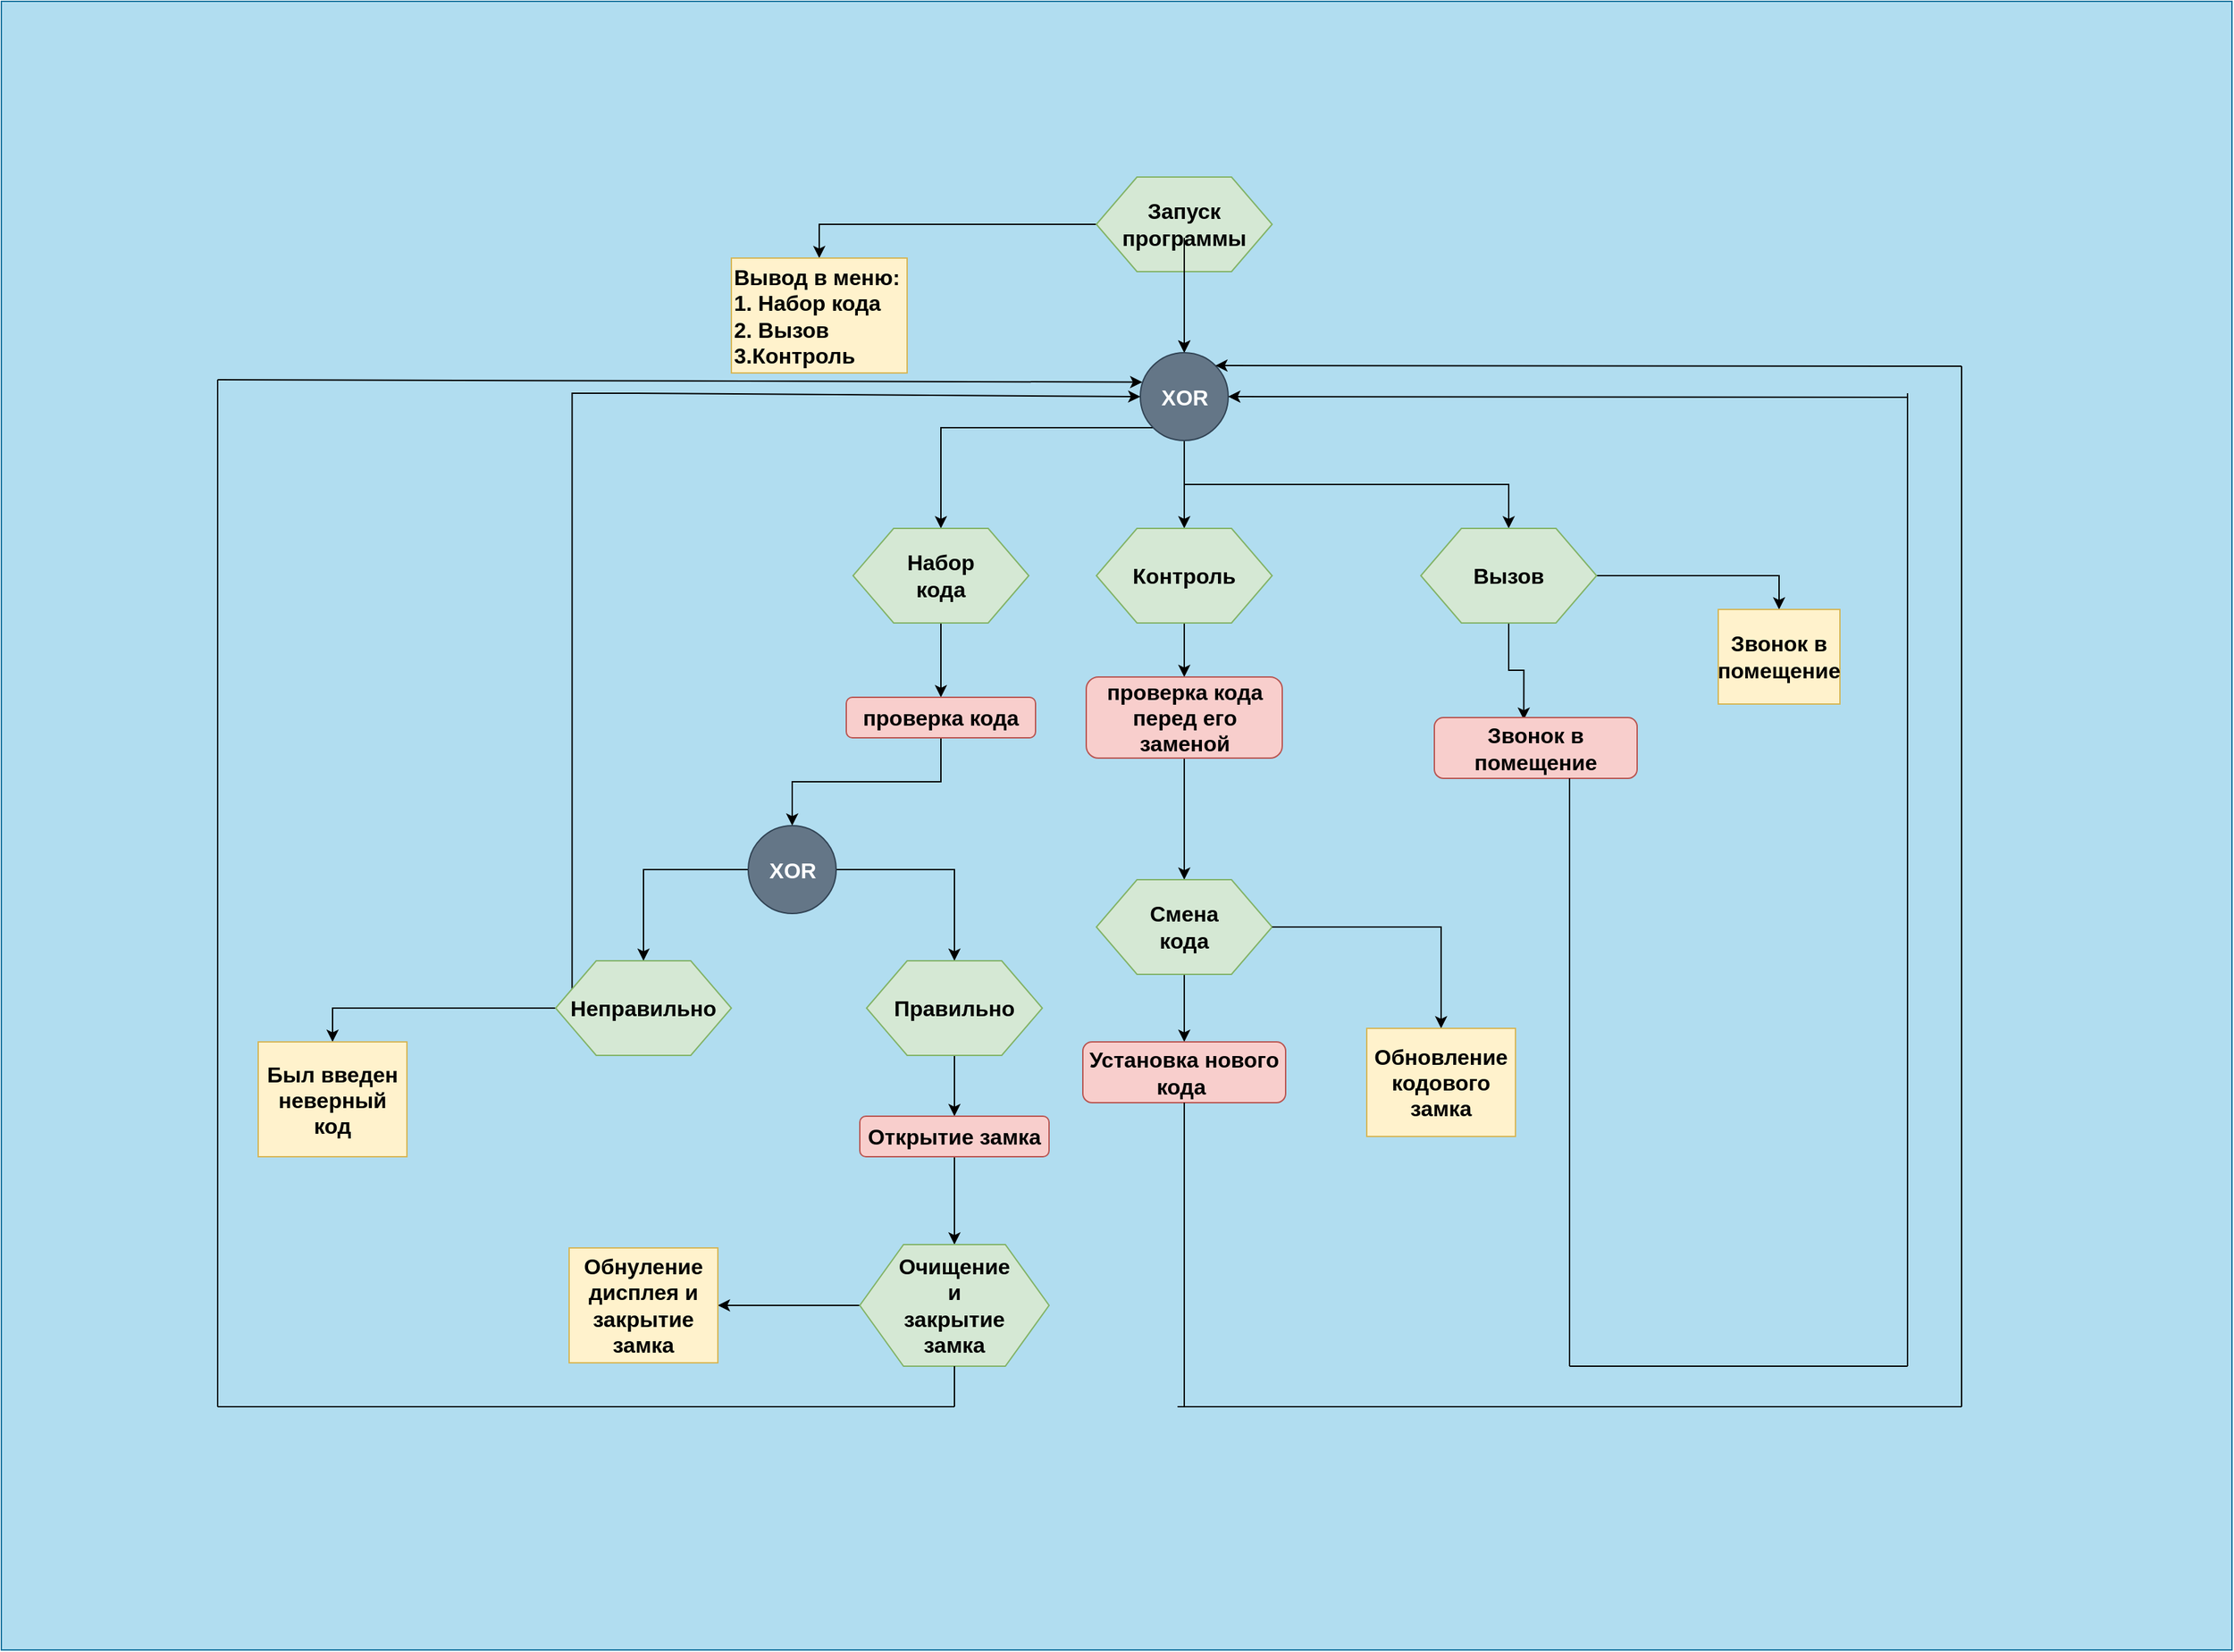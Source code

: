 <mxfile version="13.7.9" type="device"><diagram id="RKLNddEGvIazO4I4a0oZ" name="Страница 1"><mxGraphModel dx="3105" dy="2525" grid="1" gridSize="10" guides="1" tooltips="1" connect="1" arrows="1" fold="1" page="1" pageScale="1" pageWidth="827" pageHeight="1169" math="0" shadow="0"><root><mxCell id="0"/><mxCell id="1" parent="0"/><mxCell id="mpNOlTqqlqFcJRueqmBd-83" value="" style="rounded=0;whiteSpace=wrap;html=1;fillColor=#b1ddf0;strokeColor=#10739e;" vertex="1" parent="1"><mxGeometry x="-490" y="-90" width="1650" height="1220" as="geometry"/></mxCell><mxCell id="mpNOlTqqlqFcJRueqmBd-18" style="edgeStyle=orthogonalEdgeStyle;rounded=0;orthogonalLoop=1;jettySize=auto;html=1;exitX=0.5;exitY=1;exitDx=0;exitDy=0;entryX=0.5;entryY=0;entryDx=0;entryDy=0;fontSize=16;fontStyle=1" edge="1" parent="1" source="mpNOlTqqlqFcJRueqmBd-1" target="mpNOlTqqlqFcJRueqmBd-3"><mxGeometry relative="1" as="geometry"/></mxCell><mxCell id="mpNOlTqqlqFcJRueqmBd-19" style="edgeStyle=orthogonalEdgeStyle;rounded=0;orthogonalLoop=1;jettySize=auto;html=1;exitX=0;exitY=0.5;exitDx=0;exitDy=0;entryX=0.5;entryY=0;entryDx=0;entryDy=0;fontSize=16;fontStyle=1" edge="1" parent="1" source="mpNOlTqqlqFcJRueqmBd-1" target="mpNOlTqqlqFcJRueqmBd-4"><mxGeometry relative="1" as="geometry"/></mxCell><mxCell id="mpNOlTqqlqFcJRueqmBd-1" value="" style="verticalLabelPosition=bottom;verticalAlign=top;html=1;shape=hexagon;perimeter=hexagonPerimeter2;arcSize=6;size=0.231;fillColor=#d5e8d4;strokeColor=#82b366;fontSize=16;fontStyle=1" vertex="1" parent="1"><mxGeometry x="320" y="40" width="130" height="70" as="geometry"/></mxCell><mxCell id="mpNOlTqqlqFcJRueqmBd-81" value="" style="edgeStyle=orthogonalEdgeStyle;rounded=0;orthogonalLoop=1;jettySize=auto;html=1;startArrow=none;startFill=0;endArrow=classic;endFill=1;fontSize=16;fontStyle=1" edge="1" parent="1" source="mpNOlTqqlqFcJRueqmBd-2" target="mpNOlTqqlqFcJRueqmBd-3"><mxGeometry relative="1" as="geometry"/></mxCell><mxCell id="mpNOlTqqlqFcJRueqmBd-2" value="&lt;font style=&quot;font-size: 16px;&quot;&gt;Запуск программы&lt;/font&gt;" style="text;html=1;strokeColor=none;fillColor=none;align=center;verticalAlign=middle;whiteSpace=wrap;rounded=0;fontSize=16;fontStyle=1" vertex="1" parent="1"><mxGeometry x="365" y="65" width="40" height="20" as="geometry"/></mxCell><mxCell id="mpNOlTqqlqFcJRueqmBd-20" style="edgeStyle=orthogonalEdgeStyle;rounded=0;orthogonalLoop=1;jettySize=auto;html=1;exitX=0.5;exitY=1;exitDx=0;exitDy=0;entryX=0.5;entryY=0;entryDx=0;entryDy=0;fontSize=16;fontStyle=1" edge="1" parent="1" source="mpNOlTqqlqFcJRueqmBd-3" target="mpNOlTqqlqFcJRueqmBd-9"><mxGeometry relative="1" as="geometry"/></mxCell><mxCell id="mpNOlTqqlqFcJRueqmBd-22" style="edgeStyle=orthogonalEdgeStyle;rounded=0;orthogonalLoop=1;jettySize=auto;html=1;exitX=0.5;exitY=1;exitDx=0;exitDy=0;entryX=0.5;entryY=0;entryDx=0;entryDy=0;fontSize=16;fontStyle=1" edge="1" parent="1" source="mpNOlTqqlqFcJRueqmBd-3" target="mpNOlTqqlqFcJRueqmBd-11"><mxGeometry relative="1" as="geometry"/></mxCell><mxCell id="mpNOlTqqlqFcJRueqmBd-23" style="edgeStyle=orthogonalEdgeStyle;rounded=0;orthogonalLoop=1;jettySize=auto;html=1;exitX=0;exitY=1;exitDx=0;exitDy=0;entryX=0.5;entryY=0;entryDx=0;entryDy=0;fontSize=16;fontStyle=1" edge="1" parent="1" source="mpNOlTqqlqFcJRueqmBd-3" target="mpNOlTqqlqFcJRueqmBd-7"><mxGeometry relative="1" as="geometry"/></mxCell><mxCell id="mpNOlTqqlqFcJRueqmBd-3" value="&lt;font style=&quot;font-size: 16px;&quot;&gt;&lt;span style=&quot;font-size: 16px;&quot;&gt;XOR&lt;/span&gt;&lt;/font&gt;" style="ellipse;whiteSpace=wrap;html=1;aspect=fixed;fillColor=#647687;strokeColor=#314354;fontColor=#ffffff;fontSize=16;fontStyle=1" vertex="1" parent="1"><mxGeometry x="352.5" y="170" width="65" height="65" as="geometry"/></mxCell><mxCell id="mpNOlTqqlqFcJRueqmBd-4" value="Вывод в меню:&lt;br style=&quot;font-size: 16px;&quot;&gt;1. Набор кода&lt;br style=&quot;font-size: 16px;&quot;&gt;2. Вызов&lt;br style=&quot;font-size: 16px;&quot;&gt;3.Контроль" style="rounded=0;whiteSpace=wrap;html=1;align=left;fillColor=#fff2cc;strokeColor=#d6b656;fontSize=16;fontStyle=1" vertex="1" parent="1"><mxGeometry x="50" y="100" width="130" height="85" as="geometry"/></mxCell><mxCell id="mpNOlTqqlqFcJRueqmBd-25" style="edgeStyle=orthogonalEdgeStyle;rounded=0;orthogonalLoop=1;jettySize=auto;html=1;exitX=0.5;exitY=1;exitDx=0;exitDy=0;fontSize=16;fontStyle=1" edge="1" parent="1" source="mpNOlTqqlqFcJRueqmBd-7" target="mpNOlTqqlqFcJRueqmBd-14"><mxGeometry relative="1" as="geometry"/></mxCell><mxCell id="mpNOlTqqlqFcJRueqmBd-7" value="" style="verticalLabelPosition=bottom;verticalAlign=top;html=1;shape=hexagon;perimeter=hexagonPerimeter2;arcSize=6;size=0.231;fillColor=#d5e8d4;strokeColor=#82b366;fontSize=16;fontStyle=1" vertex="1" parent="1"><mxGeometry x="140" y="300" width="130" height="70" as="geometry"/></mxCell><mxCell id="mpNOlTqqlqFcJRueqmBd-8" value="&lt;font style=&quot;font-size: 16px;&quot;&gt;Набор кода&lt;/font&gt;" style="text;html=1;strokeColor=none;fillColor=none;align=center;verticalAlign=middle;whiteSpace=wrap;rounded=0;fontSize=16;fontStyle=1" vertex="1" parent="1"><mxGeometry x="185" y="325" width="40" height="20" as="geometry"/></mxCell><mxCell id="mpNOlTqqlqFcJRueqmBd-21" style="edgeStyle=orthogonalEdgeStyle;rounded=0;orthogonalLoop=1;jettySize=auto;html=1;exitX=0.5;exitY=1;exitDx=0;exitDy=0;entryX=0.5;entryY=0;entryDx=0;entryDy=0;fontSize=16;fontStyle=1" edge="1" parent="1" source="mpNOlTqqlqFcJRueqmBd-9" target="mpNOlTqqlqFcJRueqmBd-15"><mxGeometry relative="1" as="geometry"/></mxCell><mxCell id="mpNOlTqqlqFcJRueqmBd-9" value="" style="verticalLabelPosition=bottom;verticalAlign=top;html=1;shape=hexagon;perimeter=hexagonPerimeter2;arcSize=6;size=0.231;fillColor=#d5e8d4;strokeColor=#82b366;fontSize=16;fontStyle=1" vertex="1" parent="1"><mxGeometry x="320" y="300" width="130" height="70" as="geometry"/></mxCell><mxCell id="mpNOlTqqlqFcJRueqmBd-10" value="&lt;font style=&quot;font-size: 16px;&quot;&gt;Контроль&lt;/font&gt;" style="text;html=1;strokeColor=none;fillColor=none;align=center;verticalAlign=middle;whiteSpace=wrap;rounded=0;fontSize=16;fontStyle=1" vertex="1" parent="1"><mxGeometry x="365" y="325" width="40" height="20" as="geometry"/></mxCell><mxCell id="mpNOlTqqlqFcJRueqmBd-27" style="edgeStyle=orthogonalEdgeStyle;rounded=0;orthogonalLoop=1;jettySize=auto;html=1;exitX=0.5;exitY=1;exitDx=0;exitDy=0;entryX=0.441;entryY=0.036;entryDx=0;entryDy=0;entryPerimeter=0;fontSize=16;fontStyle=1" edge="1" parent="1" source="mpNOlTqqlqFcJRueqmBd-11" target="mpNOlTqqlqFcJRueqmBd-16"><mxGeometry relative="1" as="geometry"/></mxCell><mxCell id="mpNOlTqqlqFcJRueqmBd-82" style="edgeStyle=orthogonalEdgeStyle;rounded=0;orthogonalLoop=1;jettySize=auto;html=1;exitX=1;exitY=0.5;exitDx=0;exitDy=0;entryX=0.5;entryY=0;entryDx=0;entryDy=0;startArrow=none;startFill=0;endArrow=classic;endFill=1;fontSize=16;fontStyle=1" edge="1" parent="1" source="mpNOlTqqlqFcJRueqmBd-11" target="mpNOlTqqlqFcJRueqmBd-80"><mxGeometry relative="1" as="geometry"/></mxCell><mxCell id="mpNOlTqqlqFcJRueqmBd-11" value="" style="verticalLabelPosition=bottom;verticalAlign=top;html=1;shape=hexagon;perimeter=hexagonPerimeter2;arcSize=6;size=0.231;fillColor=#d5e8d4;strokeColor=#82b366;fontSize=16;fontStyle=1" vertex="1" parent="1"><mxGeometry x="560" y="300" width="130" height="70" as="geometry"/></mxCell><mxCell id="mpNOlTqqlqFcJRueqmBd-12" value="&lt;span style=&quot;font-size: 16px;&quot;&gt;Вызов&lt;/span&gt;" style="text;html=1;strokeColor=none;fillColor=none;align=center;verticalAlign=middle;whiteSpace=wrap;rounded=0;fontSize=16;fontStyle=1" vertex="1" parent="1"><mxGeometry x="605" y="325" width="40" height="20" as="geometry"/></mxCell><mxCell id="mpNOlTqqlqFcJRueqmBd-28" style="edgeStyle=orthogonalEdgeStyle;rounded=0;orthogonalLoop=1;jettySize=auto;html=1;exitX=0.5;exitY=1;exitDx=0;exitDy=0;entryX=0.5;entryY=0;entryDx=0;entryDy=0;fontSize=16;fontStyle=1" edge="1" parent="1" source="mpNOlTqqlqFcJRueqmBd-14" target="mpNOlTqqlqFcJRueqmBd-17"><mxGeometry relative="1" as="geometry"/></mxCell><mxCell id="mpNOlTqqlqFcJRueqmBd-14" value="&lt;font style=&quot;font-size: 16px;&quot;&gt;проверка кода&lt;/font&gt;" style="rounded=1;whiteSpace=wrap;html=1;fillColor=#f8cecc;strokeColor=#b85450;fontSize=16;fontStyle=1" vertex="1" parent="1"><mxGeometry x="135" y="425" width="140" height="30" as="geometry"/></mxCell><mxCell id="mpNOlTqqlqFcJRueqmBd-61" style="edgeStyle=orthogonalEdgeStyle;rounded=0;orthogonalLoop=1;jettySize=auto;html=1;exitX=0.5;exitY=1;exitDx=0;exitDy=0;entryX=0.5;entryY=0;entryDx=0;entryDy=0;startArrow=none;startFill=0;endArrow=classic;endFill=1;fontSize=16;fontStyle=1" edge="1" parent="1" source="mpNOlTqqlqFcJRueqmBd-15" target="mpNOlTqqlqFcJRueqmBd-57"><mxGeometry relative="1" as="geometry"/></mxCell><mxCell id="mpNOlTqqlqFcJRueqmBd-15" value="&lt;font style=&quot;font-size: 16px;&quot;&gt;проверка кода перед его заменой&lt;/font&gt;" style="rounded=1;whiteSpace=wrap;html=1;fillColor=#f8cecc;strokeColor=#b85450;fontSize=16;fontStyle=1" vertex="1" parent="1"><mxGeometry x="312.5" y="410" width="145" height="60" as="geometry"/></mxCell><mxCell id="mpNOlTqqlqFcJRueqmBd-16" value="&lt;font style=&quot;font-size: 16px;&quot;&gt;Звонок в помещение&lt;/font&gt;" style="rounded=1;whiteSpace=wrap;html=1;fillColor=#f8cecc;strokeColor=#b85450;fontSize=16;fontStyle=1" vertex="1" parent="1"><mxGeometry x="570" y="440" width="150" height="45" as="geometry"/></mxCell><mxCell id="mpNOlTqqlqFcJRueqmBd-31" style="edgeStyle=orthogonalEdgeStyle;rounded=0;orthogonalLoop=1;jettySize=auto;html=1;exitX=0;exitY=0.5;exitDx=0;exitDy=0;entryX=0.5;entryY=0;entryDx=0;entryDy=0;fontSize=16;fontStyle=1" edge="1" parent="1" source="mpNOlTqqlqFcJRueqmBd-17" target="mpNOlTqqlqFcJRueqmBd-29"><mxGeometry relative="1" as="geometry"/></mxCell><mxCell id="mpNOlTqqlqFcJRueqmBd-42" style="edgeStyle=orthogonalEdgeStyle;rounded=0;orthogonalLoop=1;jettySize=auto;html=1;exitX=1;exitY=0.5;exitDx=0;exitDy=0;entryX=0.5;entryY=0;entryDx=0;entryDy=0;endArrow=classic;endFill=1;fontSize=16;fontStyle=1" edge="1" parent="1" source="mpNOlTqqlqFcJRueqmBd-17" target="mpNOlTqqlqFcJRueqmBd-40"><mxGeometry relative="1" as="geometry"/></mxCell><mxCell id="mpNOlTqqlqFcJRueqmBd-17" value="&lt;font style=&quot;font-size: 16px;&quot;&gt;&lt;span style=&quot;font-size: 16px;&quot;&gt;XOR&lt;/span&gt;&lt;/font&gt;" style="ellipse;whiteSpace=wrap;html=1;aspect=fixed;fillColor=#647687;strokeColor=#314354;fontColor=#ffffff;fontSize=16;fontStyle=1" vertex="1" parent="1"><mxGeometry x="62.5" y="520" width="65" height="65" as="geometry"/></mxCell><mxCell id="mpNOlTqqlqFcJRueqmBd-34" style="edgeStyle=orthogonalEdgeStyle;rounded=0;orthogonalLoop=1;jettySize=auto;html=1;exitX=0;exitY=0.5;exitDx=0;exitDy=0;entryX=0.5;entryY=0;entryDx=0;entryDy=0;fontSize=16;fontStyle=1" edge="1" parent="1" source="mpNOlTqqlqFcJRueqmBd-29" target="mpNOlTqqlqFcJRueqmBd-33"><mxGeometry relative="1" as="geometry"/></mxCell><mxCell id="mpNOlTqqlqFcJRueqmBd-38" style="edgeStyle=orthogonalEdgeStyle;rounded=0;orthogonalLoop=1;jettySize=auto;html=1;exitX=0;exitY=0.25;exitDx=0;exitDy=0;endArrow=none;endFill=0;fontSize=16;fontStyle=1" edge="1" parent="1" source="mpNOlTqqlqFcJRueqmBd-29"><mxGeometry relative="1" as="geometry"><mxPoint x="-20" y="200" as="targetPoint"/><Array as="points"><mxPoint x="-68" y="200"/></Array></mxGeometry></mxCell><mxCell id="mpNOlTqqlqFcJRueqmBd-29" value="" style="verticalLabelPosition=bottom;verticalAlign=top;html=1;shape=hexagon;perimeter=hexagonPerimeter2;arcSize=6;size=0.231;fillColor=#d5e8d4;strokeColor=#82b366;fontSize=16;fontStyle=1" vertex="1" parent="1"><mxGeometry x="-80" y="620" width="130" height="70" as="geometry"/></mxCell><mxCell id="mpNOlTqqlqFcJRueqmBd-30" value="&lt;font style=&quot;font-size: 16px;&quot;&gt;Неправильно&lt;/font&gt;" style="text;html=1;strokeColor=none;fillColor=none;align=center;verticalAlign=middle;whiteSpace=wrap;rounded=0;fontSize=16;fontStyle=1" vertex="1" parent="1"><mxGeometry x="-35" y="645" width="40" height="20" as="geometry"/></mxCell><mxCell id="mpNOlTqqlqFcJRueqmBd-33" value="&lt;font style=&quot;font-size: 16px;&quot;&gt;Был введен неверный код&lt;/font&gt;" style="rounded=0;whiteSpace=wrap;html=1;fillColor=#fff2cc;strokeColor=#d6b656;fontSize=16;fontStyle=1" vertex="1" parent="1"><mxGeometry x="-300" y="680" width="110" height="85" as="geometry"/></mxCell><mxCell id="mpNOlTqqlqFcJRueqmBd-39" value="" style="endArrow=classic;html=1;entryX=0;entryY=0.5;entryDx=0;entryDy=0;fontSize=16;fontStyle=1" edge="1" parent="1" target="mpNOlTqqlqFcJRueqmBd-3"><mxGeometry width="50" height="50" relative="1" as="geometry"><mxPoint x="-20" y="200" as="sourcePoint"/><mxPoint x="130" y="190" as="targetPoint"/></mxGeometry></mxCell><mxCell id="mpNOlTqqlqFcJRueqmBd-44" style="edgeStyle=orthogonalEdgeStyle;rounded=0;orthogonalLoop=1;jettySize=auto;html=1;exitX=0.5;exitY=1;exitDx=0;exitDy=0;entryX=0.5;entryY=0;entryDx=0;entryDy=0;startArrow=none;startFill=0;endArrow=classic;endFill=1;fontSize=16;fontStyle=1" edge="1" parent="1" source="mpNOlTqqlqFcJRueqmBd-40" target="mpNOlTqqlqFcJRueqmBd-43"><mxGeometry relative="1" as="geometry"/></mxCell><mxCell id="mpNOlTqqlqFcJRueqmBd-40" value="" style="verticalLabelPosition=bottom;verticalAlign=top;html=1;shape=hexagon;perimeter=hexagonPerimeter2;arcSize=6;size=0.231;fillColor=#d5e8d4;strokeColor=#82b366;fontSize=16;fontStyle=1" vertex="1" parent="1"><mxGeometry x="150" y="620" width="130" height="70" as="geometry"/></mxCell><mxCell id="mpNOlTqqlqFcJRueqmBd-41" value="&lt;font style=&quot;font-size: 16px;&quot;&gt;Правильно&lt;/font&gt;" style="text;html=1;strokeColor=none;fillColor=none;align=center;verticalAlign=middle;whiteSpace=wrap;rounded=0;fontSize=16;fontStyle=1" vertex="1" parent="1"><mxGeometry x="195" y="645" width="40" height="20" as="geometry"/></mxCell><mxCell id="mpNOlTqqlqFcJRueqmBd-48" style="edgeStyle=orthogonalEdgeStyle;rounded=0;orthogonalLoop=1;jettySize=auto;html=1;exitX=0.5;exitY=1;exitDx=0;exitDy=0;entryX=0.5;entryY=0;entryDx=0;entryDy=0;startArrow=none;startFill=0;endArrow=classic;endFill=1;fontSize=16;fontStyle=1" edge="1" parent="1" source="mpNOlTqqlqFcJRueqmBd-43" target="mpNOlTqqlqFcJRueqmBd-45"><mxGeometry relative="1" as="geometry"/></mxCell><mxCell id="mpNOlTqqlqFcJRueqmBd-43" value="&lt;font style=&quot;font-size: 16px;&quot;&gt;Открытие замка&lt;/font&gt;" style="rounded=1;whiteSpace=wrap;html=1;fillColor=#f8cecc;strokeColor=#b85450;fontSize=16;fontStyle=1" vertex="1" parent="1"><mxGeometry x="145" y="735" width="140" height="30" as="geometry"/></mxCell><mxCell id="mpNOlTqqlqFcJRueqmBd-50" style="edgeStyle=orthogonalEdgeStyle;rounded=0;orthogonalLoop=1;jettySize=auto;html=1;exitX=0;exitY=0.5;exitDx=0;exitDy=0;startArrow=none;startFill=0;endArrow=classic;endFill=1;fontSize=16;fontStyle=1" edge="1" parent="1" source="mpNOlTqqlqFcJRueqmBd-45" target="mpNOlTqqlqFcJRueqmBd-47"><mxGeometry relative="1" as="geometry"/></mxCell><mxCell id="mpNOlTqqlqFcJRueqmBd-45" value="" style="verticalLabelPosition=bottom;verticalAlign=top;html=1;shape=hexagon;perimeter=hexagonPerimeter2;arcSize=6;size=0.231;fillColor=#d5e8d4;strokeColor=#82b366;fontSize=16;fontStyle=1" vertex="1" parent="1"><mxGeometry x="145" y="830" width="140" height="90" as="geometry"/></mxCell><mxCell id="mpNOlTqqlqFcJRueqmBd-46" value="&lt;font style=&quot;font-size: 16px;&quot;&gt;Очищение и закрытие замка&lt;/font&gt;" style="text;html=1;strokeColor=none;fillColor=none;align=center;verticalAlign=middle;whiteSpace=wrap;rounded=0;fontSize=16;fontStyle=1" vertex="1" parent="1"><mxGeometry x="195" y="865" width="40" height="20" as="geometry"/></mxCell><mxCell id="mpNOlTqqlqFcJRueqmBd-47" value="&lt;font style=&quot;font-size: 16px;&quot;&gt;Обнуление дисплея и закрытие замка&lt;/font&gt;" style="rounded=0;whiteSpace=wrap;html=1;fillColor=#fff2cc;strokeColor=#d6b656;fontSize=16;fontStyle=1" vertex="1" parent="1"><mxGeometry x="-70" y="832.5" width="110" height="85" as="geometry"/></mxCell><mxCell id="mpNOlTqqlqFcJRueqmBd-51" value="" style="endArrow=none;html=1;entryX=0.5;entryY=1;entryDx=0;entryDy=0;fontSize=16;fontStyle=1" edge="1" parent="1" target="mpNOlTqqlqFcJRueqmBd-45"><mxGeometry width="50" height="50" relative="1" as="geometry"><mxPoint x="215" y="950" as="sourcePoint"/><mxPoint x="210" y="970" as="targetPoint"/></mxGeometry></mxCell><mxCell id="mpNOlTqqlqFcJRueqmBd-54" value="" style="endArrow=none;html=1;fontSize=16;fontStyle=1" edge="1" parent="1"><mxGeometry width="50" height="50" relative="1" as="geometry"><mxPoint x="-330" y="950" as="sourcePoint"/><mxPoint x="215" y="950" as="targetPoint"/></mxGeometry></mxCell><mxCell id="mpNOlTqqlqFcJRueqmBd-55" value="" style="endArrow=none;html=1;fontSize=16;fontStyle=1" edge="1" parent="1"><mxGeometry width="50" height="50" relative="1" as="geometry"><mxPoint x="-330" y="190" as="sourcePoint"/><mxPoint x="-330" y="950" as="targetPoint"/></mxGeometry></mxCell><mxCell id="mpNOlTqqlqFcJRueqmBd-56" value="" style="endArrow=classic;html=1;entryX=0.023;entryY=0.335;entryDx=0;entryDy=0;entryPerimeter=0;fontSize=16;fontStyle=1" edge="1" parent="1" target="mpNOlTqqlqFcJRueqmBd-3"><mxGeometry width="50" height="50" relative="1" as="geometry"><mxPoint x="-330" y="190" as="sourcePoint"/><mxPoint x="350" y="190" as="targetPoint"/></mxGeometry></mxCell><mxCell id="mpNOlTqqlqFcJRueqmBd-63" style="edgeStyle=orthogonalEdgeStyle;rounded=0;orthogonalLoop=1;jettySize=auto;html=1;exitX=0.5;exitY=1;exitDx=0;exitDy=0;startArrow=none;startFill=0;endArrow=classic;endFill=1;fontSize=16;fontStyle=1" edge="1" parent="1" source="mpNOlTqqlqFcJRueqmBd-57" target="mpNOlTqqlqFcJRueqmBd-62"><mxGeometry relative="1" as="geometry"/></mxCell><mxCell id="mpNOlTqqlqFcJRueqmBd-57" value="" style="verticalLabelPosition=bottom;verticalAlign=top;html=1;shape=hexagon;perimeter=hexagonPerimeter2;arcSize=6;size=0.231;fillColor=#d5e8d4;strokeColor=#82b366;fontSize=16;fontStyle=1" vertex="1" parent="1"><mxGeometry x="320" y="560" width="130" height="70" as="geometry"/></mxCell><mxCell id="mpNOlTqqlqFcJRueqmBd-58" value="&lt;font style=&quot;font-size: 16px;&quot;&gt;Смена кода&lt;/font&gt;" style="text;html=1;strokeColor=none;fillColor=none;align=center;verticalAlign=middle;whiteSpace=wrap;rounded=0;fontSize=16;fontStyle=1" vertex="1" parent="1"><mxGeometry x="365" y="585" width="40" height="20" as="geometry"/></mxCell><mxCell id="mpNOlTqqlqFcJRueqmBd-65" style="edgeStyle=orthogonalEdgeStyle;rounded=0;orthogonalLoop=1;jettySize=auto;html=1;exitX=1;exitY=0.5;exitDx=0;exitDy=0;entryX=0.5;entryY=0;entryDx=0;entryDy=0;startArrow=none;startFill=0;endArrow=classic;endFill=1;fontSize=16;fontStyle=1" edge="1" parent="1" source="mpNOlTqqlqFcJRueqmBd-57" target="mpNOlTqqlqFcJRueqmBd-64"><mxGeometry relative="1" as="geometry"><Array as="points"><mxPoint x="575" y="595"/></Array></mxGeometry></mxCell><mxCell id="mpNOlTqqlqFcJRueqmBd-62" value="&lt;font style=&quot;font-size: 16px;&quot;&gt;Установка нового кода&amp;nbsp;&lt;/font&gt;" style="rounded=1;whiteSpace=wrap;html=1;fillColor=#f8cecc;strokeColor=#b85450;fontSize=16;fontStyle=1" vertex="1" parent="1"><mxGeometry x="310" y="680" width="150" height="45" as="geometry"/></mxCell><mxCell id="mpNOlTqqlqFcJRueqmBd-64" value="Обновление кодового замка" style="rounded=0;whiteSpace=wrap;html=1;fillColor=#fff2cc;strokeColor=#d6b656;fontSize=16;fontStyle=1" vertex="1" parent="1"><mxGeometry x="520" y="670" width="110" height="80" as="geometry"/></mxCell><mxCell id="mpNOlTqqlqFcJRueqmBd-66" value="" style="endArrow=none;html=1;entryX=0.5;entryY=1;entryDx=0;entryDy=0;fontSize=16;fontStyle=1" edge="1" parent="1" target="mpNOlTqqlqFcJRueqmBd-62"><mxGeometry width="50" height="50" relative="1" as="geometry"><mxPoint x="385" y="950" as="sourcePoint"/><mxPoint x="480" y="840" as="targetPoint"/></mxGeometry></mxCell><mxCell id="mpNOlTqqlqFcJRueqmBd-68" value="" style="endArrow=none;html=1;fontSize=16;fontStyle=1" edge="1" parent="1"><mxGeometry width="50" height="50" relative="1" as="geometry"><mxPoint x="380" y="950" as="sourcePoint"/><mxPoint x="960" y="950" as="targetPoint"/></mxGeometry></mxCell><mxCell id="mpNOlTqqlqFcJRueqmBd-69" value="" style="endArrow=none;html=1;fontSize=16;fontStyle=1" edge="1" parent="1"><mxGeometry width="50" height="50" relative="1" as="geometry"><mxPoint x="960" y="950" as="sourcePoint"/><mxPoint x="960" y="180" as="targetPoint"/></mxGeometry></mxCell><mxCell id="mpNOlTqqlqFcJRueqmBd-70" value="" style="endArrow=classic;html=1;entryX=1;entryY=0;entryDx=0;entryDy=0;fontSize=16;fontStyle=1" edge="1" parent="1" target="mpNOlTqqlqFcJRueqmBd-3"><mxGeometry width="50" height="50" relative="1" as="geometry"><mxPoint x="960" y="180" as="sourcePoint"/><mxPoint x="590" y="170" as="targetPoint"/></mxGeometry></mxCell><mxCell id="mpNOlTqqlqFcJRueqmBd-73" value="" style="endArrow=classic;html=1;entryX=1;entryY=0.5;entryDx=0;entryDy=0;fontSize=16;fontStyle=1" edge="1" parent="1" target="mpNOlTqqlqFcJRueqmBd-3"><mxGeometry width="50" height="50" relative="1" as="geometry"><mxPoint x="920" y="203" as="sourcePoint"/><mxPoint x="610" y="220" as="targetPoint"/></mxGeometry></mxCell><mxCell id="mpNOlTqqlqFcJRueqmBd-74" value="" style="endArrow=none;html=1;fontSize=16;fontStyle=1" edge="1" parent="1"><mxGeometry width="50" height="50" relative="1" as="geometry"><mxPoint x="920" y="200" as="sourcePoint"/><mxPoint x="920" y="920" as="targetPoint"/></mxGeometry></mxCell><mxCell id="mpNOlTqqlqFcJRueqmBd-75" value="" style="endArrow=none;html=1;fontSize=16;fontStyle=1" edge="1" parent="1"><mxGeometry width="50" height="50" relative="1" as="geometry"><mxPoint x="670" y="920" as="sourcePoint"/><mxPoint x="920" y="920" as="targetPoint"/></mxGeometry></mxCell><mxCell id="mpNOlTqqlqFcJRueqmBd-76" value="" style="endArrow=none;html=1;fontSize=16;fontStyle=1" edge="1" parent="1"><mxGeometry width="50" height="50" relative="1" as="geometry"><mxPoint x="670" y="920" as="sourcePoint"/><mxPoint x="670" y="485" as="targetPoint"/></mxGeometry></mxCell><mxCell id="mpNOlTqqlqFcJRueqmBd-80" value="&lt;font style=&quot;font-size: 16px;&quot;&gt;Звонок в помещение&lt;/font&gt;" style="rounded=0;whiteSpace=wrap;html=1;fillColor=#fff2cc;strokeColor=#d6b656;fontSize=16;fontStyle=1" vertex="1" parent="1"><mxGeometry x="780" y="360" width="90" height="70" as="geometry"/></mxCell></root></mxGraphModel></diagram></mxfile>